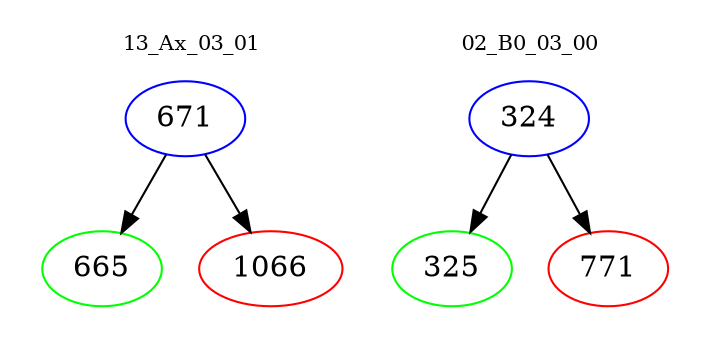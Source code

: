 digraph{
subgraph cluster_0 {
color = white
label = "13_Ax_03_01";
fontsize=10;
T0_671 [label="671", color="blue"]
T0_671 -> T0_665 [color="black"]
T0_665 [label="665", color="green"]
T0_671 -> T0_1066 [color="black"]
T0_1066 [label="1066", color="red"]
}
subgraph cluster_1 {
color = white
label = "02_B0_03_00";
fontsize=10;
T1_324 [label="324", color="blue"]
T1_324 -> T1_325 [color="black"]
T1_325 [label="325", color="green"]
T1_324 -> T1_771 [color="black"]
T1_771 [label="771", color="red"]
}
}
